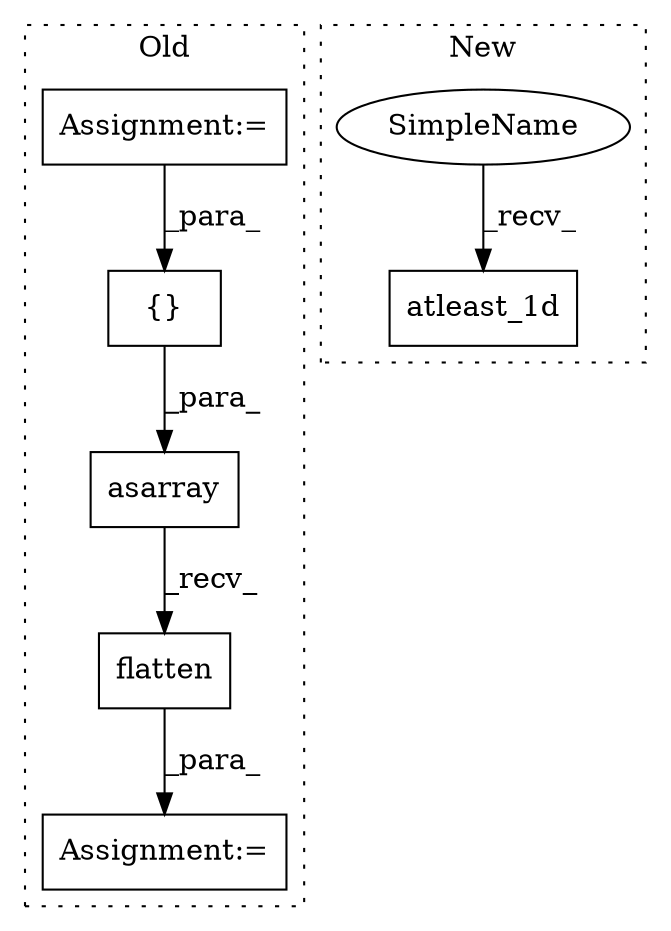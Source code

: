 digraph G {
subgraph cluster0 {
1 [label="asarray" a="32" s="5357,5380" l="8,1" shape="box"];
3 [label="Assignment:=" a="7" s="5350" l="1" shape="box"];
4 [label="{}" a="4" s="5374,5379" l="1,1" shape="box"];
5 [label="flatten" a="32" s="5382" l="9" shape="box"];
7 [label="Assignment:=" a="7" s="5336" l="4" shape="box"];
label = "Old";
style="dotted";
}
subgraph cluster1 {
2 [label="SimpleName" a="42" s="5037" l="5" shape="ellipse"];
6 [label="atleast_1d" a="32" s="5043,5058" l="11,1" shape="box"];
label = "New";
style="dotted";
}
1 -> 5 [label="_recv_"];
2 -> 6 [label="_recv_"];
4 -> 1 [label="_para_"];
5 -> 3 [label="_para_"];
7 -> 4 [label="_para_"];
}